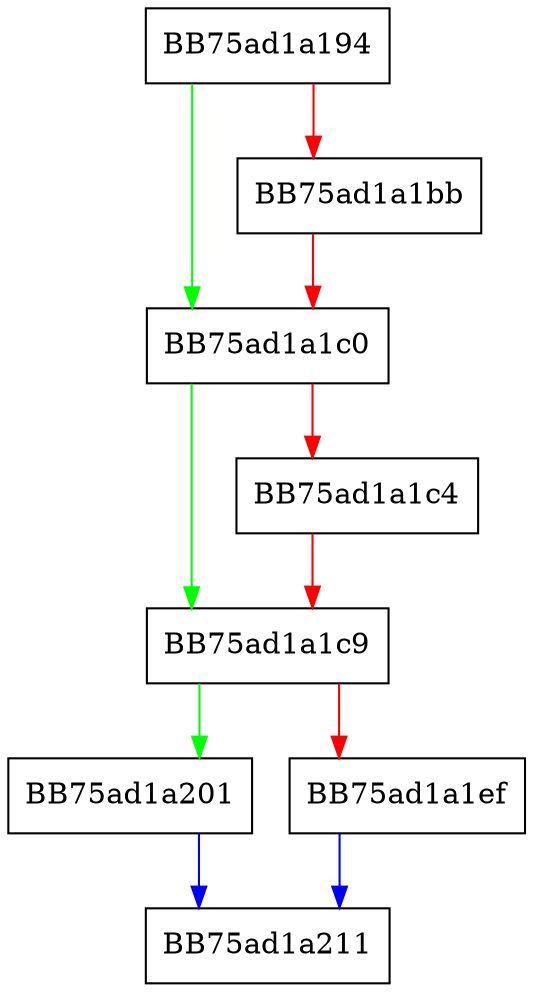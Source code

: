 digraph RunCodecPlugin {
  node [shape="box"];
  graph [splines=ortho];
  BB75ad1a194 -> BB75ad1a1c0 [color="green"];
  BB75ad1a194 -> BB75ad1a1bb [color="red"];
  BB75ad1a1bb -> BB75ad1a1c0 [color="red"];
  BB75ad1a1c0 -> BB75ad1a1c9 [color="green"];
  BB75ad1a1c0 -> BB75ad1a1c4 [color="red"];
  BB75ad1a1c4 -> BB75ad1a1c9 [color="red"];
  BB75ad1a1c9 -> BB75ad1a201 [color="green"];
  BB75ad1a1c9 -> BB75ad1a1ef [color="red"];
  BB75ad1a1ef -> BB75ad1a211 [color="blue"];
  BB75ad1a201 -> BB75ad1a211 [color="blue"];
}